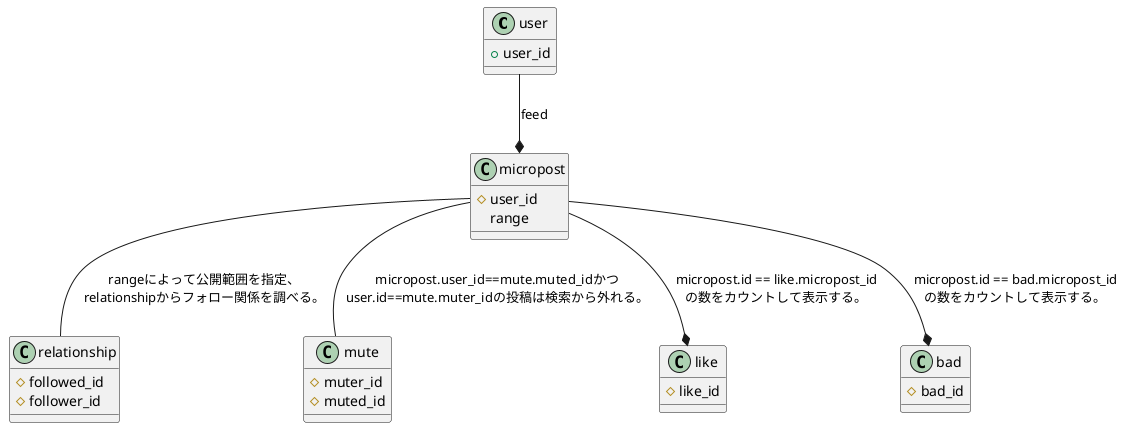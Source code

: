 @startuml

class user {
    +user_id
}


class relationship {
    #followed_id
    #follower_id
}


class micropost {
   # user_id
    range
}

class mute {
    #muter_id
    #muted_id
}

class like {
    #like_id
}
class bad {
    #bad_id
}


user --* micropost :feed

' 公開範囲の仕様
micropost -- relationship :rangeによって公開範囲を指定、\nrelationshipからフォロー関係を調べる。
'relationship -- 投稿user :range 1:follwer-userの場合 検索user.user_id
micropost -- mute:micropost.user_id==mute.muted_idかつ\nuser.id==mute.muter_idの投稿は検索から外れる。
micropost --* like:micropost.id == like.micropost_id\nの数をカウントして表示する。
micropost --* bad:micropost.id == bad.micropost_id\nの数をカウントして表示する。
' muteの仕様
'user --* mute :muted_idに検索者が入っているデータがある場合
'mute -- micropost :検索者.id == muter_id で絞込まれたデータ群をmute.muted_id == micropost.user_idの投稿は検索から外す。（最優先する）

' blockの仕様
@enduml
